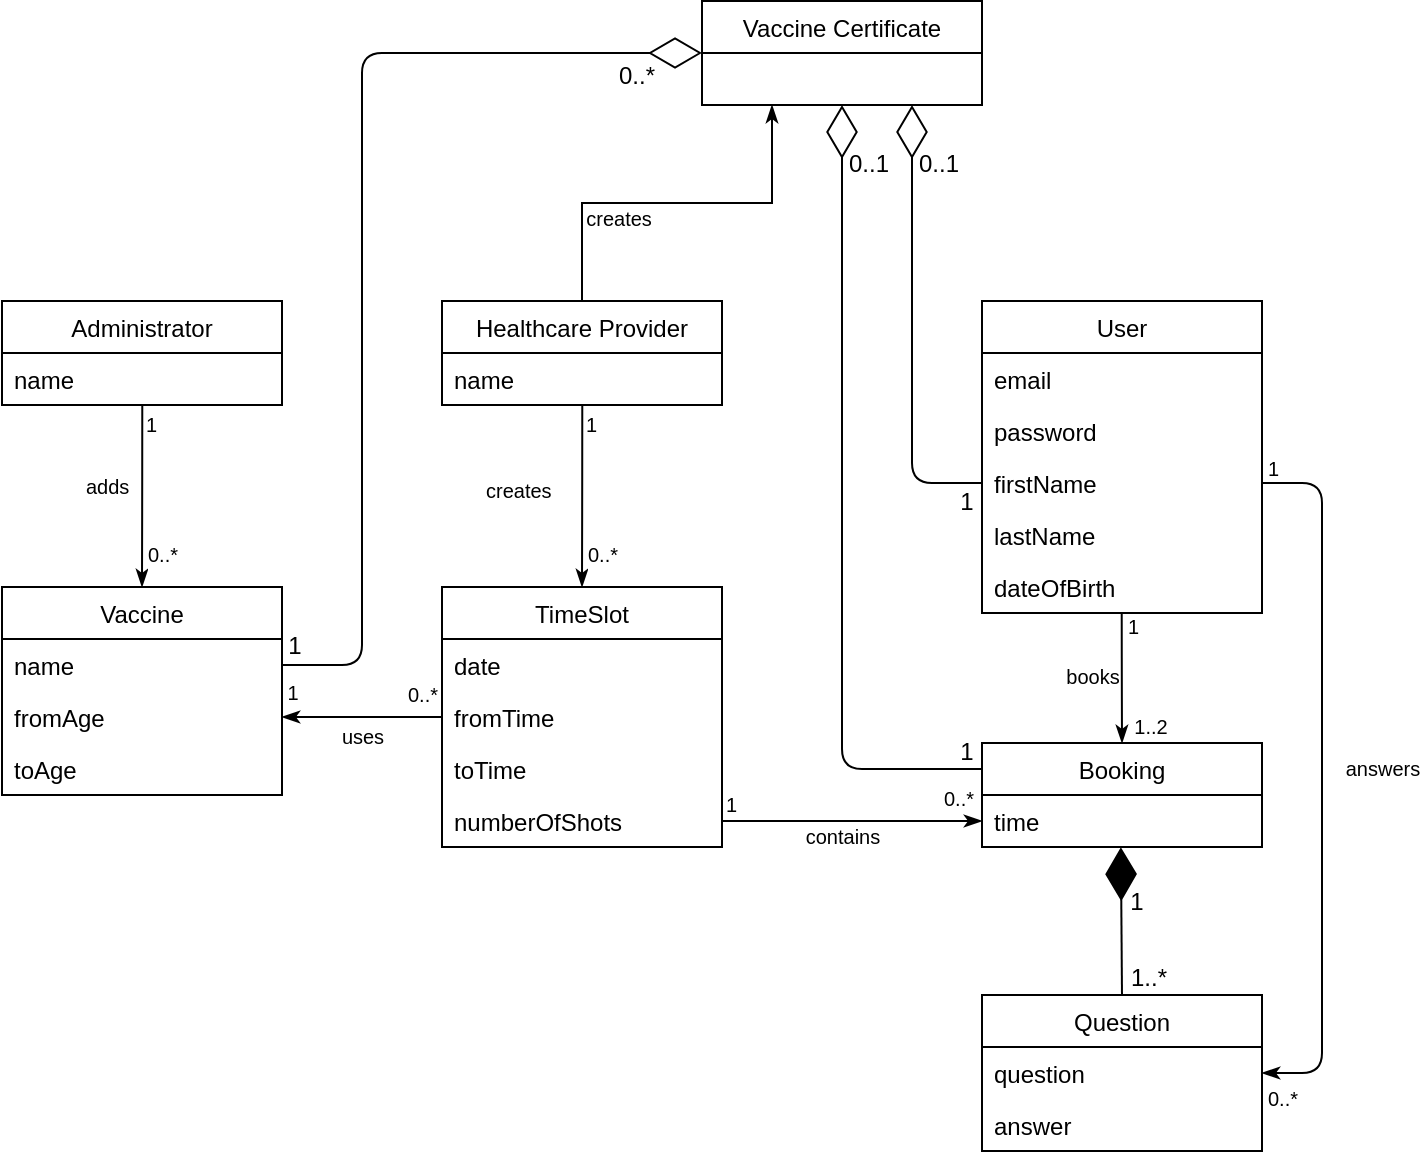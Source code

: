 <mxfile version="11.3.0" type="device" pages="1"><diagram id="XQ3yAm8vTkGJi1qH5fr8" name="第 1 页"><mxGraphModel dx="1072" dy="952" grid="1" gridSize="10" guides="1" tooltips="1" connect="1" arrows="1" fold="1" page="1" pageScale="1" pageWidth="827" pageHeight="1169" math="0" shadow="0"><root><mxCell id="0"/><mxCell id="1" parent="0"/><mxCell id="Hvlh6FStodFKgWwXjCRG-1" value="Administrator" style="swimlane;fontStyle=0;childLayout=stackLayout;horizontal=1;startSize=26;fillColor=none;horizontalStack=0;resizeParent=1;resizeParentMax=0;resizeLast=0;collapsible=1;marginBottom=0;" vertex="1" parent="1"><mxGeometry x="60" y="220.5" width="140" height="52" as="geometry"/></mxCell><mxCell id="Hvlh6FStodFKgWwXjCRG-2" value="name" style="text;strokeColor=none;fillColor=none;align=left;verticalAlign=top;spacingLeft=4;spacingRight=4;overflow=hidden;rotatable=0;points=[[0,0.5],[1,0.5]];portConstraint=eastwest;" vertex="1" parent="Hvlh6FStodFKgWwXjCRG-1"><mxGeometry y="26" width="140" height="26" as="geometry"/></mxCell><mxCell id="Hvlh6FStodFKgWwXjCRG-7" value="User" style="swimlane;fontStyle=0;childLayout=stackLayout;horizontal=1;startSize=26;fillColor=none;horizontalStack=0;resizeParent=1;resizeParentMax=0;resizeLast=0;collapsible=1;marginBottom=0;" vertex="1" parent="1"><mxGeometry x="550" y="220.5" width="140" height="156" as="geometry"/></mxCell><mxCell id="Hvlh6FStodFKgWwXjCRG-8" value="email" style="text;strokeColor=none;fillColor=none;align=left;verticalAlign=top;spacingLeft=4;spacingRight=4;overflow=hidden;rotatable=0;points=[[0,0.5],[1,0.5]];portConstraint=eastwest;" vertex="1" parent="Hvlh6FStodFKgWwXjCRG-7"><mxGeometry y="26" width="140" height="26" as="geometry"/></mxCell><mxCell id="Hvlh6FStodFKgWwXjCRG-15" value="password" style="text;strokeColor=none;fillColor=none;align=left;verticalAlign=top;spacingLeft=4;spacingRight=4;overflow=hidden;rotatable=0;points=[[0,0.5],[1,0.5]];portConstraint=eastwest;" vertex="1" parent="Hvlh6FStodFKgWwXjCRG-7"><mxGeometry y="52" width="140" height="26" as="geometry"/></mxCell><mxCell id="Hvlh6FStodFKgWwXjCRG-9" value="firstName" style="text;strokeColor=none;fillColor=none;align=left;verticalAlign=top;spacingLeft=4;spacingRight=4;overflow=hidden;rotatable=0;points=[[0,0.5],[1,0.5]];portConstraint=eastwest;" vertex="1" parent="Hvlh6FStodFKgWwXjCRG-7"><mxGeometry y="78" width="140" height="26" as="geometry"/></mxCell><mxCell id="Hvlh6FStodFKgWwXjCRG-10" value="lastName" style="text;strokeColor=none;fillColor=none;align=left;verticalAlign=top;spacingLeft=4;spacingRight=4;overflow=hidden;rotatable=0;points=[[0,0.5],[1,0.5]];portConstraint=eastwest;" vertex="1" parent="Hvlh6FStodFKgWwXjCRG-7"><mxGeometry y="104" width="140" height="26" as="geometry"/></mxCell><mxCell id="Hvlh6FStodFKgWwXjCRG-39" value="dateOfBirth" style="text;strokeColor=none;fillColor=none;align=left;verticalAlign=top;spacingLeft=4;spacingRight=4;overflow=hidden;rotatable=0;points=[[0,0.5],[1,0.5]];portConstraint=eastwest;" vertex="1" parent="Hvlh6FStodFKgWwXjCRG-7"><mxGeometry y="130" width="140" height="26" as="geometry"/></mxCell><mxCell id="Hvlh6FStodFKgWwXjCRG-85" style="edgeStyle=orthogonalEdgeStyle;rounded=0;orthogonalLoop=1;jettySize=auto;html=1;exitX=0.5;exitY=0;exitDx=0;exitDy=0;entryX=0.25;entryY=1;entryDx=0;entryDy=0;endArrow=classicThin;endFill=1;" edge="1" parent="1" source="Hvlh6FStodFKgWwXjCRG-17" target="Hvlh6FStodFKgWwXjCRG-79"><mxGeometry relative="1" as="geometry"/></mxCell><mxCell id="Hvlh6FStodFKgWwXjCRG-86" value="&lt;font style=&quot;font-size: 10px&quot;&gt;creates&lt;/font&gt;" style="text;html=1;resizable=0;points=[];align=center;verticalAlign=middle;labelBackgroundColor=#ffffff;" vertex="1" connectable="0" parent="Hvlh6FStodFKgWwXjCRG-85"><mxGeometry x="-0.131" y="3" relative="1" as="geometry"><mxPoint x="-17.5" y="10" as="offset"/></mxGeometry></mxCell><mxCell id="Hvlh6FStodFKgWwXjCRG-17" value="Healthcare Provider" style="swimlane;fontStyle=0;childLayout=stackLayout;horizontal=1;startSize=26;fillColor=none;horizontalStack=0;resizeParent=1;resizeParentMax=0;resizeLast=0;collapsible=1;marginBottom=0;" vertex="1" parent="1"><mxGeometry x="280" y="220.5" width="140" height="52" as="geometry"/></mxCell><mxCell id="Hvlh6FStodFKgWwXjCRG-21" value="name" style="text;strokeColor=none;fillColor=none;align=left;verticalAlign=top;spacingLeft=4;spacingRight=4;overflow=hidden;rotatable=0;points=[[0,0.5],[1,0.5]];portConstraint=eastwest;" vertex="1" parent="Hvlh6FStodFKgWwXjCRG-17"><mxGeometry y="26" width="140" height="26" as="geometry"/></mxCell><mxCell id="Hvlh6FStodFKgWwXjCRG-23" value="Vaccine" style="swimlane;fontStyle=0;childLayout=stackLayout;horizontal=1;startSize=26;fillColor=none;horizontalStack=0;resizeParent=1;resizeParentMax=0;resizeLast=0;collapsible=1;marginBottom=0;" vertex="1" parent="1"><mxGeometry x="60" y="363.5" width="140" height="104" as="geometry"/></mxCell><mxCell id="Hvlh6FStodFKgWwXjCRG-24" value="name" style="text;strokeColor=none;fillColor=none;align=left;verticalAlign=top;spacingLeft=4;spacingRight=4;overflow=hidden;rotatable=0;points=[[0,0.5],[1,0.5]];portConstraint=eastwest;" vertex="1" parent="Hvlh6FStodFKgWwXjCRG-23"><mxGeometry y="26" width="140" height="26" as="geometry"/></mxCell><mxCell id="Hvlh6FStodFKgWwXjCRG-28" value="fromAge" style="text;strokeColor=none;fillColor=none;align=left;verticalAlign=top;spacingLeft=4;spacingRight=4;overflow=hidden;rotatable=0;points=[[0,0.5],[1,0.5]];portConstraint=eastwest;" vertex="1" parent="Hvlh6FStodFKgWwXjCRG-23"><mxGeometry y="52" width="140" height="26" as="geometry"/></mxCell><mxCell id="Hvlh6FStodFKgWwXjCRG-16" value="toAge" style="text;strokeColor=none;fillColor=none;align=left;verticalAlign=top;spacingLeft=4;spacingRight=4;overflow=hidden;rotatable=0;points=[[0,0.5],[1,0.5]];portConstraint=eastwest;" vertex="1" parent="Hvlh6FStodFKgWwXjCRG-23"><mxGeometry y="78" width="140" height="26" as="geometry"/></mxCell><mxCell id="Hvlh6FStodFKgWwXjCRG-29" value="TimeSlot" style="swimlane;fontStyle=0;childLayout=stackLayout;horizontal=1;startSize=26;fillColor=none;horizontalStack=0;resizeParent=1;resizeParentMax=0;resizeLast=0;collapsible=1;marginBottom=0;" vertex="1" parent="1"><mxGeometry x="280" y="363.5" width="140" height="130" as="geometry"/></mxCell><mxCell id="Hvlh6FStodFKgWwXjCRG-30" value="date" style="text;strokeColor=none;fillColor=none;align=left;verticalAlign=top;spacingLeft=4;spacingRight=4;overflow=hidden;rotatable=0;points=[[0,0.5],[1,0.5]];portConstraint=eastwest;" vertex="1" parent="Hvlh6FStodFKgWwXjCRG-29"><mxGeometry y="26" width="140" height="26" as="geometry"/></mxCell><mxCell id="Hvlh6FStodFKgWwXjCRG-31" value="fromTime" style="text;strokeColor=none;fillColor=none;align=left;verticalAlign=top;spacingLeft=4;spacingRight=4;overflow=hidden;rotatable=0;points=[[0,0.5],[1,0.5]];portConstraint=eastwest;" vertex="1" parent="Hvlh6FStodFKgWwXjCRG-29"><mxGeometry y="52" width="140" height="26" as="geometry"/></mxCell><mxCell id="Hvlh6FStodFKgWwXjCRG-32" value="toTime" style="text;strokeColor=none;fillColor=none;align=left;verticalAlign=top;spacingLeft=4;spacingRight=4;overflow=hidden;rotatable=0;points=[[0,0.5],[1,0.5]];portConstraint=eastwest;" vertex="1" parent="Hvlh6FStodFKgWwXjCRG-29"><mxGeometry y="78" width="140" height="26" as="geometry"/></mxCell><mxCell id="Hvlh6FStodFKgWwXjCRG-34" value="numberOfShots" style="text;strokeColor=none;fillColor=none;align=left;verticalAlign=top;spacingLeft=4;spacingRight=4;overflow=hidden;rotatable=0;points=[[0,0.5],[1,0.5]];portConstraint=eastwest;" vertex="1" parent="Hvlh6FStodFKgWwXjCRG-29"><mxGeometry y="104" width="140" height="26" as="geometry"/></mxCell><mxCell id="Hvlh6FStodFKgWwXjCRG-40" value="Booking" style="swimlane;fontStyle=0;childLayout=stackLayout;horizontal=1;startSize=26;fillColor=none;horizontalStack=0;resizeParent=1;resizeParentMax=0;resizeLast=0;collapsible=1;marginBottom=0;" vertex="1" parent="1"><mxGeometry x="550" y="441.5" width="140" height="52" as="geometry"/></mxCell><mxCell id="Hvlh6FStodFKgWwXjCRG-41" value="time" style="text;strokeColor=none;fillColor=none;align=left;verticalAlign=top;spacingLeft=4;spacingRight=4;overflow=hidden;rotatable=0;points=[[0,0.5],[1,0.5]];portConstraint=eastwest;" vertex="1" parent="Hvlh6FStodFKgWwXjCRG-40"><mxGeometry y="26" width="140" height="26" as="geometry"/></mxCell><mxCell id="Hvlh6FStodFKgWwXjCRG-44" value="Question" style="swimlane;fontStyle=0;childLayout=stackLayout;horizontal=1;startSize=26;fillColor=none;horizontalStack=0;resizeParent=1;resizeParentMax=0;resizeLast=0;collapsible=1;marginBottom=0;" vertex="1" parent="1"><mxGeometry x="550" y="567.5" width="140" height="78" as="geometry"/></mxCell><mxCell id="Hvlh6FStodFKgWwXjCRG-45" value="question" style="text;strokeColor=none;fillColor=none;align=left;verticalAlign=top;spacingLeft=4;spacingRight=4;overflow=hidden;rotatable=0;points=[[0,0.5],[1,0.5]];portConstraint=eastwest;" vertex="1" parent="Hvlh6FStodFKgWwXjCRG-44"><mxGeometry y="26" width="140" height="26" as="geometry"/></mxCell><mxCell id="Hvlh6FStodFKgWwXjCRG-47" value="answer" style="text;strokeColor=none;fillColor=none;align=left;verticalAlign=top;spacingLeft=4;spacingRight=4;overflow=hidden;rotatable=0;points=[[0,0.5],[1,0.5]];portConstraint=eastwest;" vertex="1" parent="Hvlh6FStodFKgWwXjCRG-44"><mxGeometry y="52" width="140" height="26" as="geometry"/></mxCell><mxCell id="Hvlh6FStodFKgWwXjCRG-48" value="&lt;font style=&quot;font-size: 10px&quot;&gt;adds&lt;/font&gt;" style="endArrow=classicThin;endFill=1;html=1;edgeStyle=orthogonalEdgeStyle;align=left;verticalAlign=top;exitX=0.501;exitY=0.997;exitDx=0;exitDy=0;exitPerimeter=0;" edge="1" parent="1" source="Hvlh6FStodFKgWwXjCRG-2" target="Hvlh6FStodFKgWwXjCRG-23"><mxGeometry x="-0.381" y="-30" relative="1" as="geometry"><mxPoint x="120" y="300.5" as="sourcePoint"/><mxPoint x="100" y="340.5" as="targetPoint"/><mxPoint as="offset"/></mxGeometry></mxCell><mxCell id="Hvlh6FStodFKgWwXjCRG-49" value="1" style="resizable=0;html=1;align=left;verticalAlign=bottom;labelBackgroundColor=#ffffff;fontSize=10;" connectable="0" vertex="1" parent="Hvlh6FStodFKgWwXjCRG-48"><mxGeometry x="-1" relative="1" as="geometry"><mxPoint y="18" as="offset"/></mxGeometry></mxCell><mxCell id="Hvlh6FStodFKgWwXjCRG-51" value="&lt;font style=&quot;font-size: 10px&quot;&gt;0..*&lt;/font&gt;" style="text;html=1;resizable=0;points=[];align=center;verticalAlign=middle;labelBackgroundColor=#ffffff;" vertex="1" connectable="0" parent="Hvlh6FStodFKgWwXjCRG-48"><mxGeometry x="0.733" relative="1" as="geometry"><mxPoint x="10" y="-5" as="offset"/></mxGeometry></mxCell><mxCell id="Hvlh6FStodFKgWwXjCRG-52" value="&lt;font style=&quot;font-size: 10px&quot;&gt;creates&lt;/font&gt;" style="endArrow=classicThin;endFill=1;html=1;edgeStyle=orthogonalEdgeStyle;align=left;verticalAlign=top;exitX=0.501;exitY=1.003;exitDx=0;exitDy=0;exitPerimeter=0;entryX=0.5;entryY=0;entryDx=0;entryDy=0;" edge="1" parent="1" source="Hvlh6FStodFKgWwXjCRG-21" target="Hvlh6FStodFKgWwXjCRG-29"><mxGeometry x="-0.362" y="-50" relative="1" as="geometry"><mxPoint x="360" y="290.5" as="sourcePoint"/><mxPoint x="140.31" y="373.5" as="targetPoint"/><mxPoint as="offset"/></mxGeometry></mxCell><mxCell id="Hvlh6FStodFKgWwXjCRG-53" value="1" style="resizable=0;html=1;align=left;verticalAlign=bottom;labelBackgroundColor=#ffffff;fontSize=10;" connectable="0" vertex="1" parent="Hvlh6FStodFKgWwXjCRG-52"><mxGeometry x="-1" relative="1" as="geometry"><mxPoint y="18" as="offset"/></mxGeometry></mxCell><mxCell id="Hvlh6FStodFKgWwXjCRG-54" value="&lt;font style=&quot;font-size: 10px&quot;&gt;0..*&lt;/font&gt;" style="text;html=1;resizable=0;points=[];align=center;verticalAlign=middle;labelBackgroundColor=#ffffff;" vertex="1" connectable="0" parent="Hvlh6FStodFKgWwXjCRG-52"><mxGeometry x="0.733" relative="1" as="geometry"><mxPoint x="10" y="-5" as="offset"/></mxGeometry></mxCell><mxCell id="Hvlh6FStodFKgWwXjCRG-55" value="" style="endArrow=classicThin;endFill=1;html=1;edgeStyle=orthogonalEdgeStyle;align=left;verticalAlign=top;exitX=0;exitY=0.5;exitDx=0;exitDy=0;entryX=1;entryY=0.5;entryDx=0;entryDy=0;" edge="1" parent="1" source="Hvlh6FStodFKgWwXjCRG-31" target="Hvlh6FStodFKgWwXjCRG-28"><mxGeometry y="12" relative="1" as="geometry"><mxPoint x="150" y="510.5" as="sourcePoint"/><mxPoint x="310" y="510.5" as="targetPoint"/><mxPoint as="offset"/></mxGeometry></mxCell><mxCell id="Hvlh6FStodFKgWwXjCRG-56" value="0..*" style="resizable=0;html=1;align=left;verticalAlign=bottom;labelBackgroundColor=#ffffff;fontSize=10;" connectable="0" vertex="1" parent="Hvlh6FStodFKgWwXjCRG-55"><mxGeometry x="-1" relative="1" as="geometry"><mxPoint x="-19" y="-3" as="offset"/></mxGeometry></mxCell><mxCell id="Hvlh6FStodFKgWwXjCRG-57" value="&lt;font size=&quot;1&quot;&gt;1&lt;/font&gt;" style="text;html=1;resizable=0;points=[];align=center;verticalAlign=middle;labelBackgroundColor=#ffffff;" vertex="1" connectable="0" parent="Hvlh6FStodFKgWwXjCRG-55"><mxGeometry x="0.657" y="1" relative="1" as="geometry"><mxPoint x="-8.5" y="-14" as="offset"/></mxGeometry></mxCell><mxCell id="Hvlh6FStodFKgWwXjCRG-58" value="&lt;font style=&quot;font-size: 10px&quot;&gt;uses&lt;/font&gt;" style="text;html=1;resizable=0;points=[];align=center;verticalAlign=middle;labelBackgroundColor=#ffffff;" vertex="1" connectable="0" parent="Hvlh6FStodFKgWwXjCRG-55"><mxGeometry x="-0.208" y="1" relative="1" as="geometry"><mxPoint x="-8.5" y="8" as="offset"/></mxGeometry></mxCell><mxCell id="Hvlh6FStodFKgWwXjCRG-59" value="" style="endArrow=classicThin;endFill=1;html=1;edgeStyle=orthogonalEdgeStyle;align=left;verticalAlign=top;exitX=0.499;exitY=1;exitDx=0;exitDy=0;exitPerimeter=0;" edge="1" parent="1" source="Hvlh6FStodFKgWwXjCRG-39" target="Hvlh6FStodFKgWwXjCRG-40"><mxGeometry y="12" relative="1" as="geometry"><mxPoint x="620" y="380.5" as="sourcePoint"/><mxPoint x="209.966" y="438.672" as="targetPoint"/><mxPoint as="offset"/></mxGeometry></mxCell><mxCell id="Hvlh6FStodFKgWwXjCRG-60" value="1" style="resizable=0;html=1;align=left;verticalAlign=bottom;labelBackgroundColor=#ffffff;fontSize=10;" connectable="0" vertex="1" parent="Hvlh6FStodFKgWwXjCRG-59"><mxGeometry x="-1" relative="1" as="geometry"><mxPoint x="1" y="15" as="offset"/></mxGeometry></mxCell><mxCell id="Hvlh6FStodFKgWwXjCRG-61" value="&lt;font size=&quot;1&quot;&gt;1..2&lt;/font&gt;" style="text;html=1;resizable=0;points=[];align=center;verticalAlign=middle;labelBackgroundColor=#ffffff;" vertex="1" connectable="0" parent="Hvlh6FStodFKgWwXjCRG-59"><mxGeometry x="0.657" y="1" relative="1" as="geometry"><mxPoint x="13" y="2" as="offset"/></mxGeometry></mxCell><mxCell id="Hvlh6FStodFKgWwXjCRG-62" value="&lt;span style=&quot;font-size: 10px&quot;&gt;books&lt;/span&gt;" style="text;html=1;resizable=0;points=[];align=center;verticalAlign=middle;labelBackgroundColor=#ffffff;" vertex="1" connectable="0" parent="Hvlh6FStodFKgWwXjCRG-59"><mxGeometry x="-0.208" y="1" relative="1" as="geometry"><mxPoint x="-16" y="5.5" as="offset"/></mxGeometry></mxCell><mxCell id="Hvlh6FStodFKgWwXjCRG-63" value="" style="endArrow=classicThin;endFill=1;html=1;edgeStyle=orthogonalEdgeStyle;align=left;verticalAlign=top;exitX=1;exitY=0.5;exitDx=0;exitDy=0;" edge="1" parent="1" source="Hvlh6FStodFKgWwXjCRG-9" target="Hvlh6FStodFKgWwXjCRG-45"><mxGeometry y="12" relative="1" as="geometry"><mxPoint x="629.966" y="386.259" as="sourcePoint"/><mxPoint x="629.966" y="451.5" as="targetPoint"/><mxPoint as="offset"/><Array as="points"><mxPoint x="720" y="311.5"/><mxPoint x="720" y="606.5"/></Array></mxGeometry></mxCell><mxCell id="Hvlh6FStodFKgWwXjCRG-64" value="1" style="resizable=0;html=1;align=left;verticalAlign=bottom;labelBackgroundColor=#ffffff;fontSize=10;" connectable="0" vertex="1" parent="Hvlh6FStodFKgWwXjCRG-63"><mxGeometry x="-1" relative="1" as="geometry"><mxPoint x="1" y="1" as="offset"/></mxGeometry></mxCell><mxCell id="Hvlh6FStodFKgWwXjCRG-65" value="&lt;font size=&quot;1&quot;&gt;0..*&lt;/font&gt;" style="text;html=1;resizable=0;points=[];align=center;verticalAlign=middle;labelBackgroundColor=#ffffff;" vertex="1" connectable="0" parent="Hvlh6FStodFKgWwXjCRG-63"><mxGeometry x="0.657" y="1" relative="1" as="geometry"><mxPoint x="-21" y="43" as="offset"/></mxGeometry></mxCell><mxCell id="Hvlh6FStodFKgWwXjCRG-66" value="&lt;span style=&quot;font-size: 10px&quot;&gt;answers&lt;/span&gt;" style="text;html=1;resizable=0;points=[];align=center;verticalAlign=middle;labelBackgroundColor=#ffffff;" vertex="1" connectable="0" parent="Hvlh6FStodFKgWwXjCRG-63"><mxGeometry x="-0.208" y="1" relative="1" as="geometry"><mxPoint x="29" y="32" as="offset"/></mxGeometry></mxCell><mxCell id="Hvlh6FStodFKgWwXjCRG-74" value="" style="endArrow=diamondThin;endFill=1;endSize=24;html=1;exitX=0.5;exitY=0;exitDx=0;exitDy=0;entryX=0.496;entryY=1.005;entryDx=0;entryDy=0;entryPerimeter=0;" edge="1" parent="1" source="Hvlh6FStodFKgWwXjCRG-44" target="Hvlh6FStodFKgWwXjCRG-41"><mxGeometry width="160" relative="1" as="geometry"><mxPoint x="370" y="580.5" as="sourcePoint"/><mxPoint x="620" y="510.5" as="targetPoint"/></mxGeometry></mxCell><mxCell id="Hvlh6FStodFKgWwXjCRG-97" value="1..*" style="text;html=1;resizable=0;points=[];align=center;verticalAlign=middle;labelBackgroundColor=#ffffff;" vertex="1" connectable="0" parent="Hvlh6FStodFKgWwXjCRG-74"><mxGeometry x="-0.697" relative="1" as="geometry"><mxPoint x="13" y="2" as="offset"/></mxGeometry></mxCell><mxCell id="Hvlh6FStodFKgWwXjCRG-99" value="1" style="text;html=1;resizable=0;points=[];align=center;verticalAlign=middle;labelBackgroundColor=#ffffff;" vertex="1" connectable="0" parent="Hvlh6FStodFKgWwXjCRG-74"><mxGeometry x="-0.242" y="-2" relative="1" as="geometry"><mxPoint x="5" y="-19" as="offset"/></mxGeometry></mxCell><mxCell id="Hvlh6FStodFKgWwXjCRG-75" value="" style="endArrow=classicThin;endFill=1;html=1;edgeStyle=orthogonalEdgeStyle;align=left;verticalAlign=top;exitX=1;exitY=0.5;exitDx=0;exitDy=0;entryX=0;entryY=0.5;entryDx=0;entryDy=0;" edge="1" parent="1" source="Hvlh6FStodFKgWwXjCRG-34" target="Hvlh6FStodFKgWwXjCRG-41"><mxGeometry y="12" relative="1" as="geometry"><mxPoint x="290.333" y="438.333" as="sourcePoint"/><mxPoint x="210.333" y="438.333" as="targetPoint"/><mxPoint as="offset"/></mxGeometry></mxCell><mxCell id="Hvlh6FStodFKgWwXjCRG-76" value="1" style="resizable=0;html=1;align=left;verticalAlign=bottom;labelBackgroundColor=#ffffff;fontSize=10;" connectable="0" vertex="1" parent="Hvlh6FStodFKgWwXjCRG-75"><mxGeometry x="-1" relative="1" as="geometry"><mxPoint as="offset"/></mxGeometry></mxCell><mxCell id="Hvlh6FStodFKgWwXjCRG-77" value="&lt;font size=&quot;1&quot;&gt;0..*&lt;/font&gt;" style="text;html=1;resizable=0;points=[];align=center;verticalAlign=middle;labelBackgroundColor=#ffffff;" vertex="1" connectable="0" parent="Hvlh6FStodFKgWwXjCRG-75"><mxGeometry x="0.657" y="1" relative="1" as="geometry"><mxPoint x="10" y="-11" as="offset"/></mxGeometry></mxCell><mxCell id="Hvlh6FStodFKgWwXjCRG-78" value="&lt;font style=&quot;font-size: 10px&quot;&gt;contains&lt;/font&gt;" style="text;html=1;resizable=0;points=[];align=center;verticalAlign=middle;labelBackgroundColor=#ffffff;" vertex="1" connectable="0" parent="Hvlh6FStodFKgWwXjCRG-75"><mxGeometry x="-0.208" y="1" relative="1" as="geometry"><mxPoint x="8.5" y="8" as="offset"/></mxGeometry></mxCell><mxCell id="Hvlh6FStodFKgWwXjCRG-79" value="Vaccine Certificate" style="swimlane;fontStyle=0;childLayout=stackLayout;horizontal=1;startSize=26;fillColor=none;horizontalStack=0;resizeParent=1;resizeParentMax=0;resizeLast=0;collapsible=1;marginBottom=0;" vertex="1" parent="1"><mxGeometry x="410" y="70.5" width="140" height="52" as="geometry"/></mxCell><mxCell id="Hvlh6FStodFKgWwXjCRG-88" value="" style="endArrow=diamondThin;endFill=0;endSize=24;html=1;entryX=0.75;entryY=1;entryDx=0;entryDy=0;exitX=0;exitY=0.5;exitDx=0;exitDy=0;" edge="1" parent="1" source="Hvlh6FStodFKgWwXjCRG-9" target="Hvlh6FStodFKgWwXjCRG-79"><mxGeometry width="160" relative="1" as="geometry"><mxPoint x="530" y="170.5" as="sourcePoint"/><mxPoint x="690" y="170.5" as="targetPoint"/><Array as="points"><mxPoint x="515" y="311.5"/></Array></mxGeometry></mxCell><mxCell id="Hvlh6FStodFKgWwXjCRG-90" value="1" style="text;html=1;resizable=0;points=[];align=center;verticalAlign=middle;labelBackgroundColor=#ffffff;" vertex="1" connectable="0" parent="Hvlh6FStodFKgWwXjCRG-88"><mxGeometry x="-0.925" relative="1" as="geometry"><mxPoint y="9" as="offset"/></mxGeometry></mxCell><mxCell id="Hvlh6FStodFKgWwXjCRG-91" value="0..1" style="text;html=1;resizable=0;points=[];align=center;verticalAlign=middle;labelBackgroundColor=#ffffff;" vertex="1" connectable="0" parent="Hvlh6FStodFKgWwXjCRG-88"><mxGeometry x="0.857" y="-1" relative="1" as="geometry"><mxPoint x="12" y="13" as="offset"/></mxGeometry></mxCell><mxCell id="Hvlh6FStodFKgWwXjCRG-89" value="" style="endArrow=diamondThin;endFill=0;endSize=24;html=1;entryX=0.5;entryY=1;entryDx=0;entryDy=0;exitX=0;exitY=0.25;exitDx=0;exitDy=0;" edge="1" parent="1" source="Hvlh6FStodFKgWwXjCRG-40" target="Hvlh6FStodFKgWwXjCRG-79"><mxGeometry width="160" relative="1" as="geometry"><mxPoint x="560" y="321.5" as="sourcePoint"/><mxPoint x="525" y="132.5" as="targetPoint"/><Array as="points"><mxPoint x="480" y="454.5"/></Array></mxGeometry></mxCell><mxCell id="Hvlh6FStodFKgWwXjCRG-92" value="0..1" style="text;html=1;resizable=0;points=[];align=center;verticalAlign=middle;labelBackgroundColor=#ffffff;" vertex="1" connectable="0" parent="Hvlh6FStodFKgWwXjCRG-89"><mxGeometry x="0.835" y="1" relative="1" as="geometry"><mxPoint x="14" y="-3.5" as="offset"/></mxGeometry></mxCell><mxCell id="Hvlh6FStodFKgWwXjCRG-96" value="1" style="text;html=1;resizable=0;points=[];align=center;verticalAlign=middle;labelBackgroundColor=#ffffff;" vertex="1" connectable="0" parent="Hvlh6FStodFKgWwXjCRG-89"><mxGeometry x="-0.952" y="-2" relative="1" as="geometry"><mxPoint x="1" y="-7" as="offset"/></mxGeometry></mxCell><mxCell id="Hvlh6FStodFKgWwXjCRG-93" value="" style="endArrow=diamondThin;endFill=0;endSize=24;html=1;entryX=0;entryY=0.5;entryDx=0;entryDy=0;exitX=1;exitY=0.5;exitDx=0;exitDy=0;" edge="1" parent="1" source="Hvlh6FStodFKgWwXjCRG-24" target="Hvlh6FStodFKgWwXjCRG-79"><mxGeometry width="160" relative="1" as="geometry"><mxPoint x="560" y="464.5" as="sourcePoint"/><mxPoint x="490" y="132.5" as="targetPoint"/><Array as="points"><mxPoint x="240" y="402.5"/><mxPoint x="240" y="96.5"/></Array></mxGeometry></mxCell><mxCell id="Hvlh6FStodFKgWwXjCRG-94" value="0..*" style="text;html=1;resizable=0;points=[];align=center;verticalAlign=middle;labelBackgroundColor=#ffffff;" vertex="1" connectable="0" parent="Hvlh6FStodFKgWwXjCRG-93"><mxGeometry x="0.835" y="1" relative="1" as="geometry"><mxPoint x="9.5" y="12" as="offset"/></mxGeometry></mxCell><mxCell id="Hvlh6FStodFKgWwXjCRG-95" value="1" style="text;html=1;resizable=0;points=[];align=center;verticalAlign=middle;labelBackgroundColor=#ffffff;" vertex="1" connectable="0" parent="Hvlh6FStodFKgWwXjCRG-93"><mxGeometry x="-0.952" y="2" relative="1" as="geometry"><mxPoint x="-7" y="-8" as="offset"/></mxGeometry></mxCell></root></mxGraphModel></diagram></mxfile>